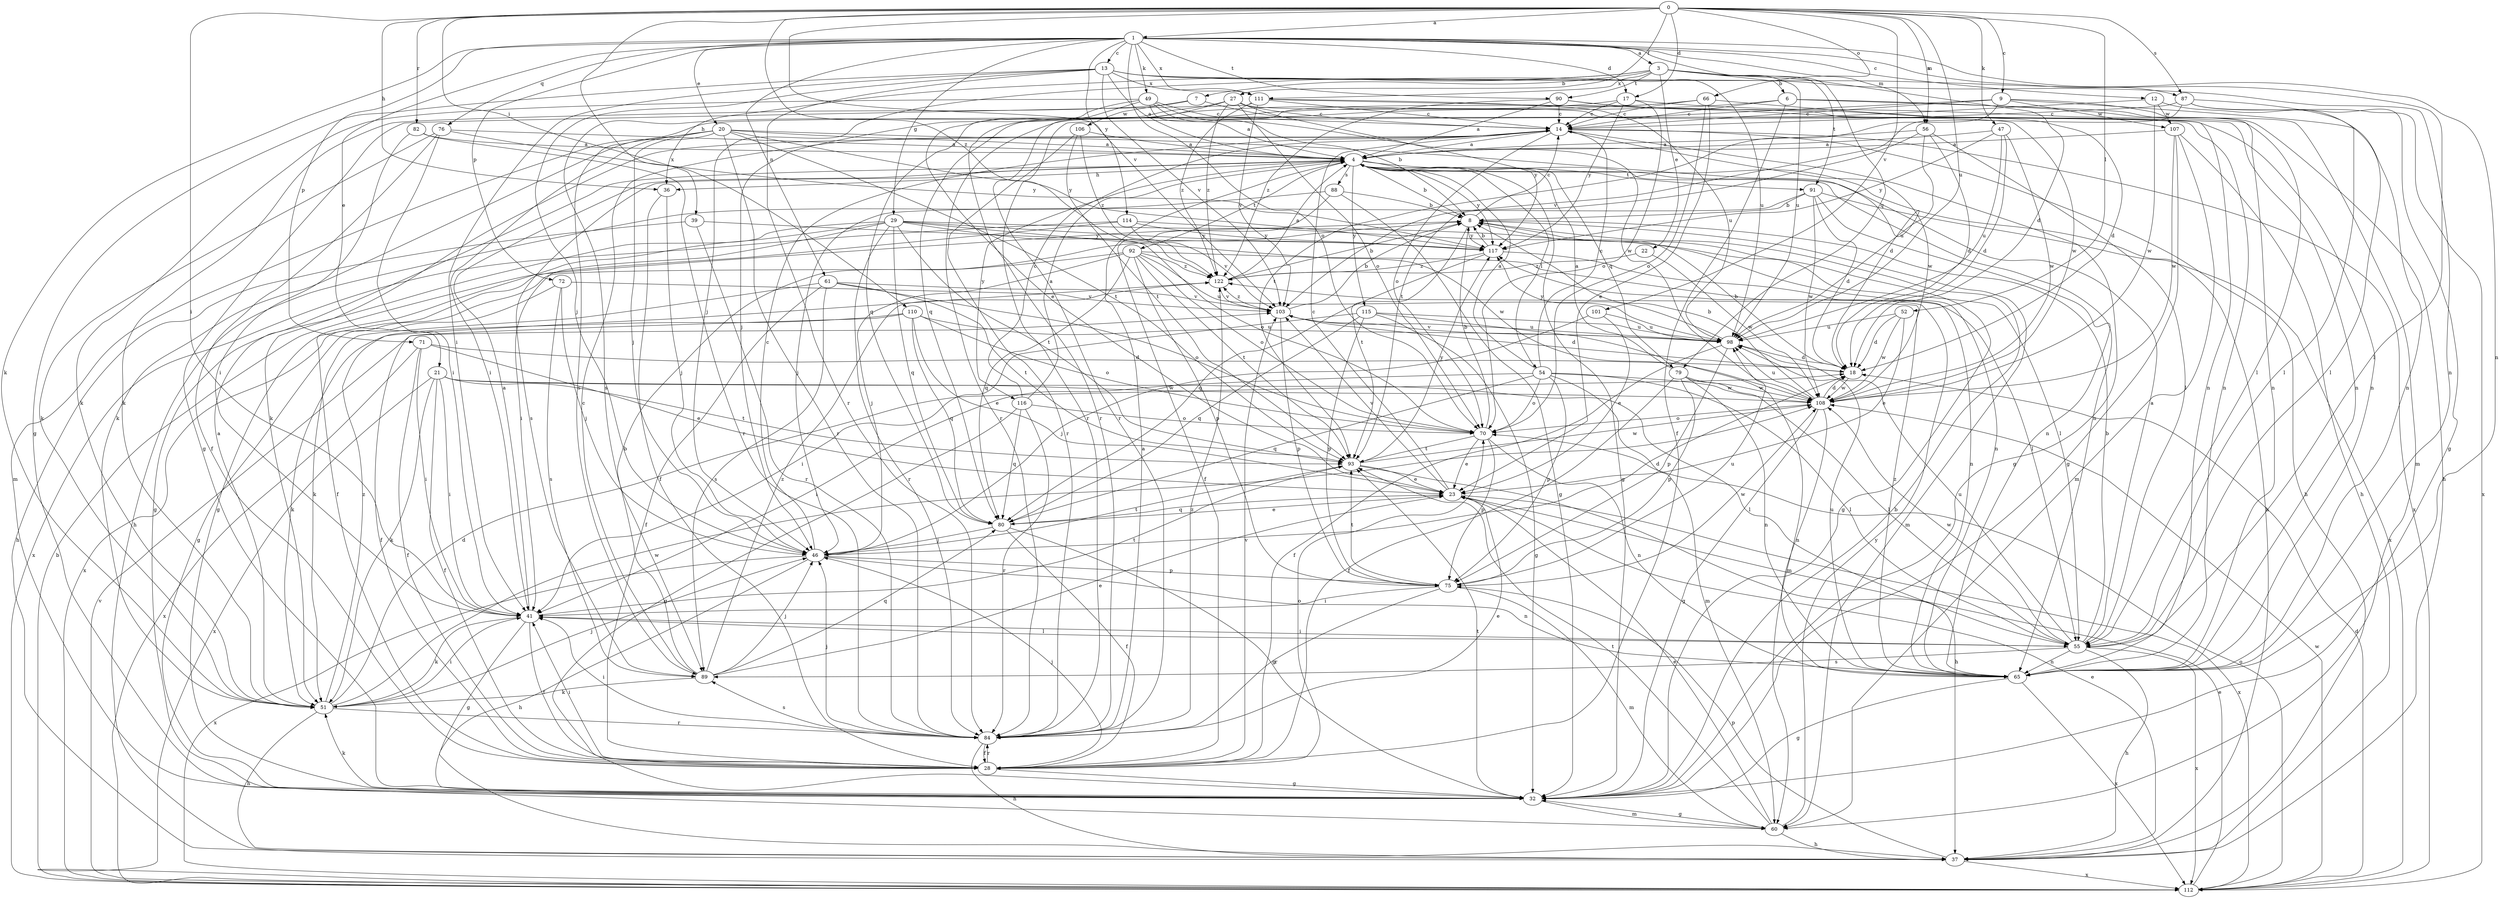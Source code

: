 strict digraph  {
0;
1;
3;
4;
6;
7;
8;
9;
12;
13;
14;
17;
18;
20;
21;
22;
23;
27;
28;
29;
32;
36;
37;
39;
41;
46;
47;
49;
51;
52;
54;
55;
56;
60;
61;
65;
66;
70;
71;
72;
75;
76;
79;
80;
82;
84;
87;
88;
89;
90;
91;
92;
93;
98;
101;
103;
106;
107;
108;
110;
111;
112;
114;
115;
116;
117;
122;
0 -> 1  [label=a];
0 -> 9  [label=c];
0 -> 17  [label=d];
0 -> 27  [label=f];
0 -> 36  [label=h];
0 -> 39  [label=i];
0 -> 41  [label=i];
0 -> 47  [label=k];
0 -> 52  [label=l];
0 -> 56  [label=m];
0 -> 66  [label=o];
0 -> 82  [label=r];
0 -> 87  [label=s];
0 -> 98  [label=u];
0 -> 101  [label=v];
0 -> 103  [label=v];
0 -> 110  [label=x];
0 -> 122  [label=z];
1 -> 3  [label=a];
1 -> 12  [label=c];
1 -> 13  [label=c];
1 -> 17  [label=d];
1 -> 20  [label=e];
1 -> 21  [label=e];
1 -> 29  [label=g];
1 -> 49  [label=k];
1 -> 51  [label=k];
1 -> 56  [label=m];
1 -> 61  [label=n];
1 -> 65  [label=n];
1 -> 70  [label=o];
1 -> 71  [label=p];
1 -> 72  [label=p];
1 -> 76  [label=q];
1 -> 79  [label=q];
1 -> 87  [label=s];
1 -> 90  [label=t];
1 -> 111  [label=x];
1 -> 114  [label=y];
3 -> 6  [label=b];
3 -> 7  [label=b];
3 -> 18  [label=d];
3 -> 22  [label=e];
3 -> 36  [label=h];
3 -> 46  [label=j];
3 -> 90  [label=t];
3 -> 91  [label=t];
3 -> 98  [label=u];
3 -> 111  [label=x];
4 -> 8  [label=b];
4 -> 32  [label=g];
4 -> 36  [label=h];
4 -> 37  [label=h];
4 -> 54  [label=l];
4 -> 65  [label=n];
4 -> 79  [label=q];
4 -> 88  [label=s];
4 -> 89  [label=s];
4 -> 91  [label=t];
4 -> 92  [label=t];
4 -> 115  [label=y];
4 -> 116  [label=y];
4 -> 117  [label=y];
6 -> 14  [label=c];
6 -> 28  [label=f];
6 -> 37  [label=h];
6 -> 65  [label=n];
6 -> 84  [label=r];
7 -> 51  [label=k];
7 -> 65  [label=n];
7 -> 106  [label=w];
8 -> 14  [label=c];
8 -> 32  [label=g];
8 -> 60  [label=m];
8 -> 93  [label=t];
8 -> 117  [label=y];
9 -> 14  [label=c];
9 -> 55  [label=l];
9 -> 60  [label=m];
9 -> 89  [label=s];
9 -> 93  [label=t];
9 -> 107  [label=w];
12 -> 65  [label=n];
12 -> 84  [label=r];
12 -> 107  [label=w];
12 -> 108  [label=w];
13 -> 4  [label=a];
13 -> 32  [label=g];
13 -> 41  [label=i];
13 -> 46  [label=j];
13 -> 55  [label=l];
13 -> 65  [label=n];
13 -> 84  [label=r];
13 -> 98  [label=u];
13 -> 103  [label=v];
13 -> 111  [label=x];
14 -> 4  [label=a];
14 -> 32  [label=g];
14 -> 37  [label=h];
14 -> 51  [label=k];
14 -> 70  [label=o];
14 -> 108  [label=w];
14 -> 112  [label=x];
17 -> 14  [label=c];
17 -> 55  [label=l];
17 -> 70  [label=o];
17 -> 89  [label=s];
17 -> 117  [label=y];
18 -> 8  [label=b];
18 -> 108  [label=w];
20 -> 4  [label=a];
20 -> 18  [label=d];
20 -> 41  [label=i];
20 -> 46  [label=j];
20 -> 51  [label=k];
20 -> 60  [label=m];
20 -> 84  [label=r];
20 -> 93  [label=t];
20 -> 117  [label=y];
21 -> 28  [label=f];
21 -> 41  [label=i];
21 -> 51  [label=k];
21 -> 55  [label=l];
21 -> 93  [label=t];
21 -> 108  [label=w];
21 -> 112  [label=x];
22 -> 108  [label=w];
22 -> 122  [label=z];
23 -> 14  [label=c];
23 -> 80  [label=q];
23 -> 103  [label=v];
23 -> 112  [label=x];
27 -> 14  [label=c];
27 -> 65  [label=n];
27 -> 70  [label=o];
27 -> 80  [label=q];
27 -> 84  [label=r];
27 -> 117  [label=y];
27 -> 122  [label=z];
28 -> 32  [label=g];
28 -> 41  [label=i];
28 -> 46  [label=j];
28 -> 70  [label=o];
28 -> 84  [label=r];
28 -> 103  [label=v];
29 -> 28  [label=f];
29 -> 32  [label=g];
29 -> 41  [label=i];
29 -> 55  [label=l];
29 -> 70  [label=o];
29 -> 80  [label=q];
29 -> 84  [label=r];
29 -> 93  [label=t];
29 -> 108  [label=w];
29 -> 117  [label=y];
32 -> 8  [label=b];
32 -> 51  [label=k];
32 -> 60  [label=m];
32 -> 93  [label=t];
36 -> 28  [label=f];
36 -> 46  [label=j];
37 -> 23  [label=e];
37 -> 75  [label=p];
37 -> 112  [label=x];
39 -> 37  [label=h];
39 -> 84  [label=r];
39 -> 117  [label=y];
41 -> 4  [label=a];
41 -> 28  [label=f];
41 -> 32  [label=g];
41 -> 51  [label=k];
41 -> 55  [label=l];
41 -> 93  [label=t];
46 -> 14  [label=c];
46 -> 18  [label=d];
46 -> 37  [label=h];
46 -> 65  [label=n];
46 -> 75  [label=p];
46 -> 93  [label=t];
46 -> 112  [label=x];
47 -> 4  [label=a];
47 -> 18  [label=d];
47 -> 98  [label=u];
47 -> 108  [label=w];
47 -> 117  [label=y];
49 -> 4  [label=a];
49 -> 8  [label=b];
49 -> 14  [label=c];
49 -> 23  [label=e];
49 -> 46  [label=j];
49 -> 51  [label=k];
49 -> 108  [label=w];
51 -> 4  [label=a];
51 -> 18  [label=d];
51 -> 37  [label=h];
51 -> 41  [label=i];
51 -> 46  [label=j];
51 -> 84  [label=r];
51 -> 108  [label=w];
51 -> 122  [label=z];
52 -> 18  [label=d];
52 -> 23  [label=e];
52 -> 98  [label=u];
52 -> 108  [label=w];
54 -> 4  [label=a];
54 -> 14  [label=c];
54 -> 41  [label=i];
54 -> 55  [label=l];
54 -> 60  [label=m];
54 -> 70  [label=o];
54 -> 75  [label=p];
54 -> 80  [label=q];
54 -> 108  [label=w];
55 -> 4  [label=a];
55 -> 8  [label=b];
55 -> 37  [label=h];
55 -> 41  [label=i];
55 -> 65  [label=n];
55 -> 89  [label=s];
55 -> 98  [label=u];
55 -> 108  [label=w];
55 -> 112  [label=x];
56 -> 4  [label=a];
56 -> 18  [label=d];
56 -> 55  [label=l];
56 -> 93  [label=t];
56 -> 98  [label=u];
60 -> 23  [label=e];
60 -> 32  [label=g];
60 -> 37  [label=h];
60 -> 93  [label=t];
60 -> 117  [label=y];
61 -> 28  [label=f];
61 -> 51  [label=k];
61 -> 70  [label=o];
61 -> 89  [label=s];
61 -> 93  [label=t];
61 -> 103  [label=v];
65 -> 32  [label=g];
65 -> 98  [label=u];
65 -> 112  [label=x];
65 -> 122  [label=z];
66 -> 14  [label=c];
66 -> 18  [label=d];
66 -> 23  [label=e];
66 -> 70  [label=o];
66 -> 80  [label=q];
66 -> 84  [label=r];
70 -> 8  [label=b];
70 -> 23  [label=e];
70 -> 65  [label=n];
70 -> 75  [label=p];
70 -> 93  [label=t];
71 -> 18  [label=d];
71 -> 23  [label=e];
71 -> 28  [label=f];
71 -> 41  [label=i];
71 -> 112  [label=x];
72 -> 32  [label=g];
72 -> 46  [label=j];
72 -> 89  [label=s];
72 -> 103  [label=v];
75 -> 41  [label=i];
75 -> 60  [label=m];
75 -> 84  [label=r];
75 -> 93  [label=t];
75 -> 98  [label=u];
75 -> 108  [label=w];
76 -> 4  [label=a];
76 -> 28  [label=f];
76 -> 41  [label=i];
76 -> 51  [label=k];
76 -> 117  [label=y];
79 -> 4  [label=a];
79 -> 28  [label=f];
79 -> 55  [label=l];
79 -> 65  [label=n];
79 -> 75  [label=p];
79 -> 108  [label=w];
80 -> 23  [label=e];
80 -> 28  [label=f];
80 -> 32  [label=g];
80 -> 46  [label=j];
82 -> 4  [label=a];
82 -> 41  [label=i];
82 -> 84  [label=r];
84 -> 4  [label=a];
84 -> 23  [label=e];
84 -> 28  [label=f];
84 -> 37  [label=h];
84 -> 41  [label=i];
84 -> 46  [label=j];
84 -> 89  [label=s];
84 -> 122  [label=z];
87 -> 14  [label=c];
87 -> 32  [label=g];
87 -> 55  [label=l];
87 -> 103  [label=v];
87 -> 112  [label=x];
88 -> 8  [label=b];
88 -> 28  [label=f];
88 -> 32  [label=g];
88 -> 37  [label=h];
89 -> 8  [label=b];
89 -> 14  [label=c];
89 -> 23  [label=e];
89 -> 46  [label=j];
89 -> 51  [label=k];
89 -> 80  [label=q];
89 -> 122  [label=z];
90 -> 4  [label=a];
90 -> 14  [label=c];
90 -> 65  [label=n];
90 -> 108  [label=w];
90 -> 122  [label=z];
91 -> 8  [label=b];
91 -> 18  [label=d];
91 -> 46  [label=j];
91 -> 65  [label=n];
91 -> 108  [label=w];
91 -> 112  [label=x];
92 -> 46  [label=j];
92 -> 55  [label=l];
92 -> 70  [label=o];
92 -> 75  [label=p];
92 -> 80  [label=q];
92 -> 93  [label=t];
92 -> 98  [label=u];
92 -> 112  [label=x];
92 -> 122  [label=z];
93 -> 23  [label=e];
93 -> 37  [label=h];
93 -> 108  [label=w];
93 -> 117  [label=y];
98 -> 18  [label=d];
98 -> 28  [label=f];
98 -> 75  [label=p];
98 -> 103  [label=v];
98 -> 117  [label=y];
101 -> 23  [label=e];
101 -> 46  [label=j];
101 -> 98  [label=u];
103 -> 8  [label=b];
103 -> 18  [label=d];
103 -> 75  [label=p];
103 -> 98  [label=u];
103 -> 122  [label=z];
106 -> 4  [label=a];
106 -> 84  [label=r];
106 -> 93  [label=t];
106 -> 122  [label=z];
107 -> 4  [label=a];
107 -> 32  [label=g];
107 -> 37  [label=h];
107 -> 60  [label=m];
107 -> 108  [label=w];
108 -> 8  [label=b];
108 -> 18  [label=d];
108 -> 32  [label=g];
108 -> 65  [label=n];
108 -> 70  [label=o];
108 -> 98  [label=u];
110 -> 23  [label=e];
110 -> 28  [label=f];
110 -> 51  [label=k];
110 -> 70  [label=o];
110 -> 80  [label=q];
110 -> 98  [label=u];
111 -> 14  [label=c];
111 -> 32  [label=g];
111 -> 65  [label=n];
111 -> 98  [label=u];
111 -> 103  [label=v];
111 -> 122  [label=z];
112 -> 8  [label=b];
112 -> 18  [label=d];
112 -> 23  [label=e];
112 -> 70  [label=o];
112 -> 103  [label=v];
112 -> 108  [label=w];
114 -> 32  [label=g];
114 -> 65  [label=n];
114 -> 103  [label=v];
114 -> 112  [label=x];
114 -> 117  [label=y];
115 -> 32  [label=g];
115 -> 41  [label=i];
115 -> 60  [label=m];
115 -> 75  [label=p];
115 -> 80  [label=q];
115 -> 98  [label=u];
116 -> 4  [label=a];
116 -> 14  [label=c];
116 -> 32  [label=g];
116 -> 70  [label=o];
116 -> 80  [label=q];
116 -> 84  [label=r];
117 -> 8  [label=b];
117 -> 65  [label=n];
117 -> 80  [label=q];
117 -> 122  [label=z];
122 -> 4  [label=a];
122 -> 8  [label=b];
122 -> 103  [label=v];
}
